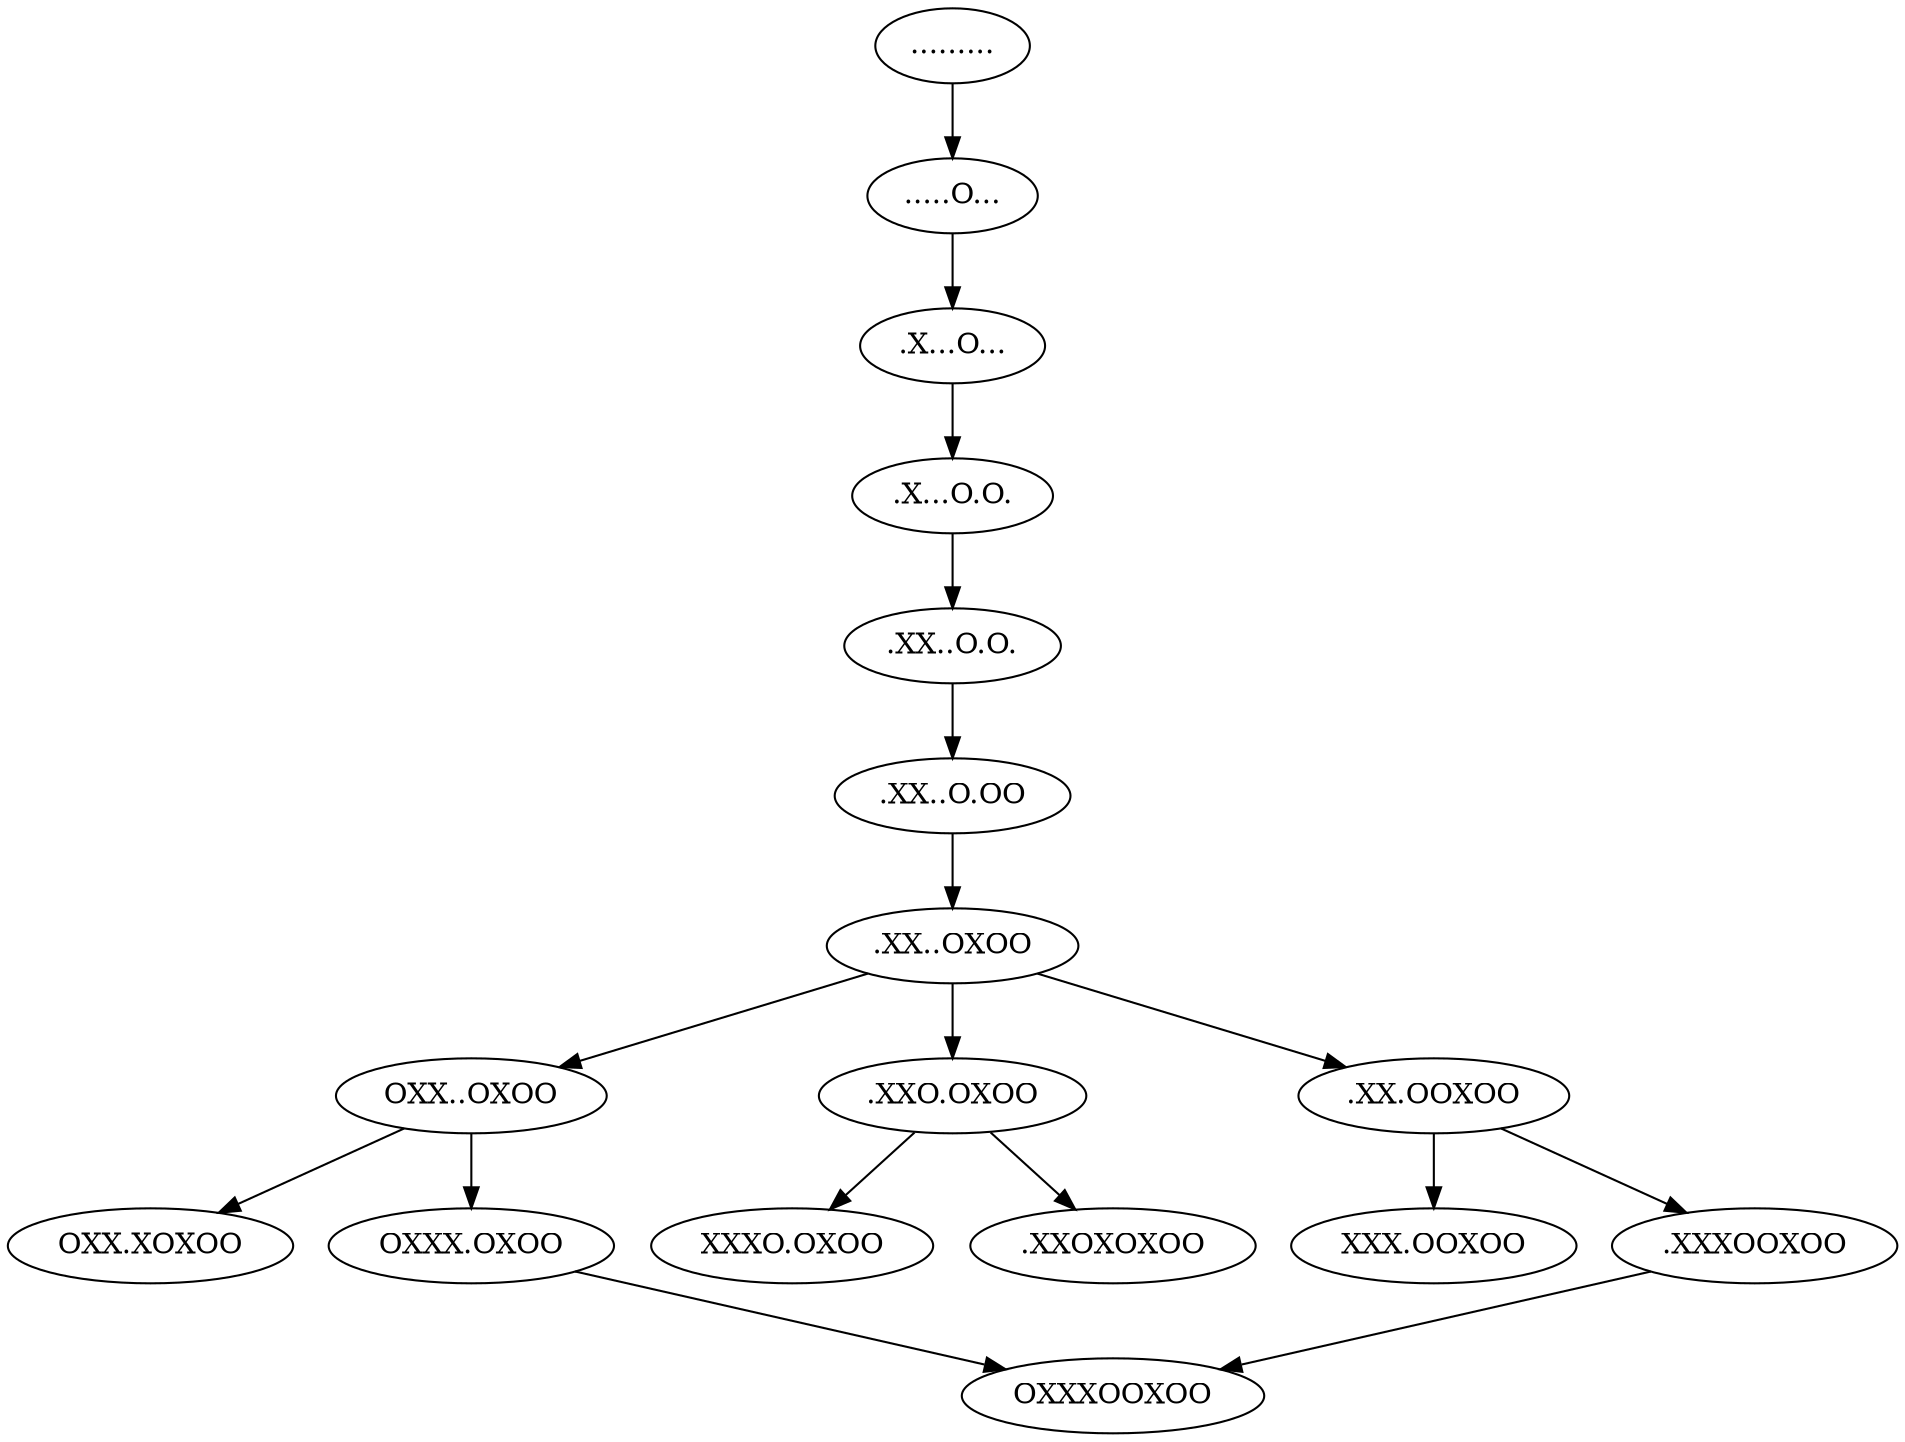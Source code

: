 strict digraph "velha" {
	"OXXXOOXOO" [O=1];
	"OXX.XOXOO" [X=1];
	"XXXO.OXOO" [X=1];
	".XXOXOXOO" [X=1];
	"XXX.OOXOO" [X=1];
	"........." -> ".....O...";
	".....O..." -> ".X...O...";
	".X...O..." -> ".X...O.O.";
	".X...O.O." -> ".XX..O.O.";
	".XX..O.O." -> ".XX..O.OO";
	".XX..O.OO" -> ".XX..OXOO";
	".XX..OXOO" -> "OXX..OXOO"
	".XX..OXOO" -> ".XXO.OXOO"
	".XX..OXOO" -> ".XX.OOXOO"
	"OXX..OXOO" -> "OXXX.OXOO"
	"OXX..OXOO" -> "OXX.XOXOO"
	"OXXX.OXOO" -> "OXXXOOXOO"
	".XXO.OXOO" -> "XXXO.OXOO"
	".XXO.OXOO" -> ".XXOXOXOO"
	".XX.OOXOO" -> "XXX.OOXOO"
	".XX.OOXOO" -> ".XXXOOXOO"
	".XXXOOXOO" -> "OXXXOOXOO"
}
